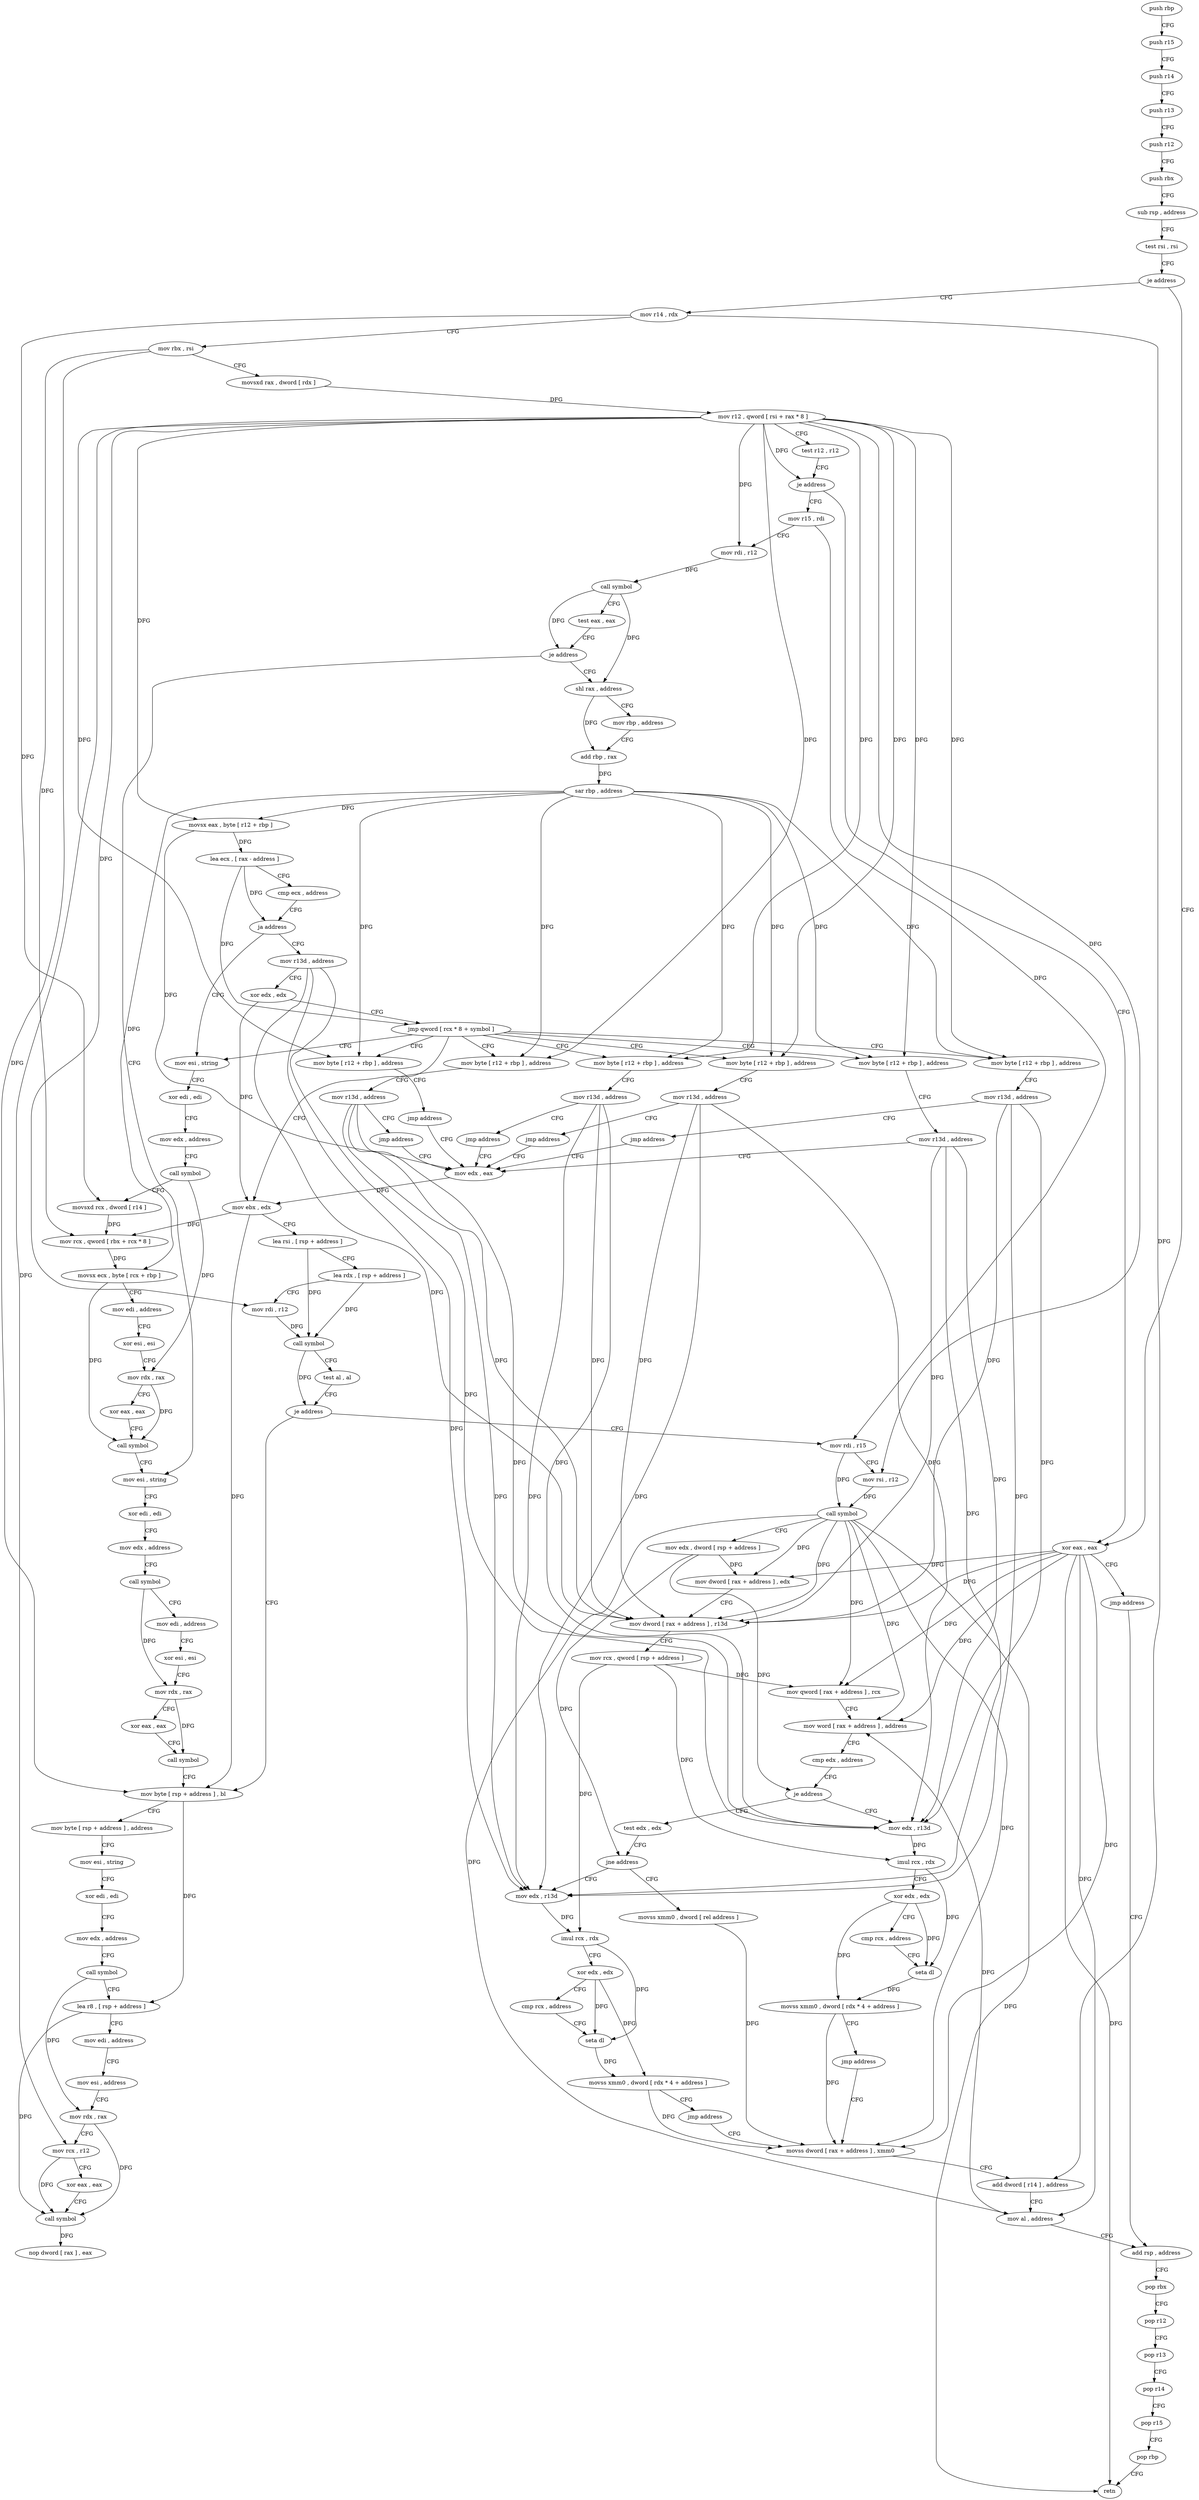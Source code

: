 digraph "func" {
"4244896" [label = "push rbp" ]
"4244897" [label = "push r15" ]
"4244899" [label = "push r14" ]
"4244901" [label = "push r13" ]
"4244903" [label = "push r12" ]
"4244905" [label = "push rbx" ]
"4244906" [label = "sub rsp , address" ]
"4244910" [label = "test rsi , rsi" ]
"4244913" [label = "je address" ]
"4245018" [label = "xor eax , eax" ]
"4244915" [label = "mov r14 , rdx" ]
"4245020" [label = "jmp address" ]
"4245237" [label = "add rsp , address" ]
"4244918" [label = "mov rbx , rsi" ]
"4244921" [label = "movsxd rax , dword [ rdx ]" ]
"4244924" [label = "mov r12 , qword [ rsi + rax * 8 ]" ]
"4244928" [label = "test r12 , r12" ]
"4244931" [label = "je address" ]
"4244933" [label = "mov r15 , rdi" ]
"4245241" [label = "pop rbx" ]
"4245242" [label = "pop r12" ]
"4245244" [label = "pop r13" ]
"4245246" [label = "pop r14" ]
"4245248" [label = "pop r15" ]
"4245250" [label = "pop rbp" ]
"4245251" [label = "retn" ]
"4244936" [label = "mov rdi , r12" ]
"4244939" [label = "call symbol" ]
"4244944" [label = "test eax , eax" ]
"4244946" [label = "je address" ]
"4245297" [label = "mov esi , string" ]
"4244952" [label = "shl rax , address" ]
"4245302" [label = "xor edi , edi" ]
"4245304" [label = "mov edx , address" ]
"4245309" [label = "call symbol" ]
"4245314" [label = "mov edi , address" ]
"4245319" [label = "xor esi , esi" ]
"4245321" [label = "mov rdx , rax" ]
"4245324" [label = "xor eax , eax" ]
"4245326" [label = "call symbol" ]
"4245331" [label = "mov byte [ rsp + address ] , bl" ]
"4244956" [label = "mov rbp , address" ]
"4244966" [label = "add rbp , rax" ]
"4244969" [label = "sar rbp , address" ]
"4244973" [label = "movsx eax , byte [ r12 + rbp ]" ]
"4244978" [label = "lea ecx , [ rax - address ]" ]
"4244981" [label = "cmp ecx , address" ]
"4244984" [label = "ja address" ]
"4245252" [label = "mov esi , string" ]
"4244990" [label = "mov r13d , address" ]
"4245257" [label = "xor edi , edi" ]
"4245259" [label = "mov edx , address" ]
"4245264" [label = "call symbol" ]
"4245269" [label = "movsxd rcx , dword [ r14 ]" ]
"4245272" [label = "mov rcx , qword [ rbx + rcx * 8 ]" ]
"4245276" [label = "movsx ecx , byte [ rcx + rbp ]" ]
"4245280" [label = "mov edi , address" ]
"4245285" [label = "xor esi , esi" ]
"4245287" [label = "mov rdx , rax" ]
"4245290" [label = "xor eax , eax" ]
"4245292" [label = "call symbol" ]
"4244996" [label = "xor edx , edx" ]
"4244998" [label = "jmp qword [ rcx * 8 + symbol ]" ]
"4245005" [label = "mov byte [ r12 + rbp ] , address" ]
"4245025" [label = "mov byte [ r12 + rbp ] , address" ]
"4245038" [label = "mov byte [ r12 + rbp ] , address" ]
"4245045" [label = "mov byte [ r12 + rbp ] , address" ]
"4245058" [label = "mov byte [ r12 + rbp ] , address" ]
"4245071" [label = "mov byte [ r12 + rbp ] , address" ]
"4245084" [label = "mov ebx , edx" ]
"4245010" [label = "mov r13d , address" ]
"4245016" [label = "jmp address" ]
"4245082" [label = "mov edx , eax" ]
"4245030" [label = "mov r13d , address" ]
"4245036" [label = "jmp address" ]
"4245043" [label = "jmp address" ]
"4245050" [label = "mov r13d , address" ]
"4245056" [label = "jmp address" ]
"4245063" [label = "mov r13d , address" ]
"4245069" [label = "jmp address" ]
"4245076" [label = "mov r13d , address" ]
"4245086" [label = "lea rsi , [ rsp + address ]" ]
"4245091" [label = "lea rdx , [ rsp + address ]" ]
"4245096" [label = "mov rdi , r12" ]
"4245099" [label = "call symbol" ]
"4245104" [label = "test al , al" ]
"4245106" [label = "je address" ]
"4245112" [label = "mov rdi , r15" ]
"4245335" [label = "mov byte [ rsp + address ] , address" ]
"4245340" [label = "mov esi , string" ]
"4245345" [label = "xor edi , edi" ]
"4245347" [label = "mov edx , address" ]
"4245352" [label = "call symbol" ]
"4245357" [label = "lea r8 , [ rsp + address ]" ]
"4245362" [label = "mov edi , address" ]
"4245367" [label = "mov esi , address" ]
"4245372" [label = "mov rdx , rax" ]
"4245375" [label = "mov rcx , r12" ]
"4245378" [label = "xor eax , eax" ]
"4245380" [label = "call symbol" ]
"4245385" [label = "nop dword [ rax ] , eax" ]
"4245115" [label = "mov rsi , r12" ]
"4245118" [label = "call symbol" ]
"4245123" [label = "mov edx , dword [ rsp + address ]" ]
"4245127" [label = "mov dword [ rax + address ] , edx" ]
"4245130" [label = "mov dword [ rax + address ] , r13d" ]
"4245134" [label = "mov rcx , qword [ rsp + address ]" ]
"4245139" [label = "mov qword [ rax + address ] , rcx" ]
"4245143" [label = "mov word [ rax + address ] , address" ]
"4245149" [label = "cmp edx , address" ]
"4245152" [label = "je address" ]
"4245188" [label = "mov edx , r13d" ]
"4245154" [label = "test edx , edx" ]
"4245191" [label = "imul rcx , rdx" ]
"4245195" [label = "xor edx , edx" ]
"4245197" [label = "cmp rcx , address" ]
"4245204" [label = "seta dl" ]
"4245207" [label = "movss xmm0 , dword [ rdx * 4 + address ]" ]
"4245216" [label = "jmp address" ]
"4245226" [label = "movss dword [ rax + address ] , xmm0" ]
"4245156" [label = "jne address" ]
"4245218" [label = "movss xmm0 , dword [ rel address ]" ]
"4245158" [label = "mov edx , r13d" ]
"4245231" [label = "add dword [ r14 ] , address" ]
"4245235" [label = "mov al , address" ]
"4245161" [label = "imul rcx , rdx" ]
"4245165" [label = "xor edx , edx" ]
"4245167" [label = "cmp rcx , address" ]
"4245174" [label = "seta dl" ]
"4245177" [label = "movss xmm0 , dword [ rdx * 4 + address ]" ]
"4245186" [label = "jmp address" ]
"4244896" -> "4244897" [ label = "CFG" ]
"4244897" -> "4244899" [ label = "CFG" ]
"4244899" -> "4244901" [ label = "CFG" ]
"4244901" -> "4244903" [ label = "CFG" ]
"4244903" -> "4244905" [ label = "CFG" ]
"4244905" -> "4244906" [ label = "CFG" ]
"4244906" -> "4244910" [ label = "CFG" ]
"4244910" -> "4244913" [ label = "CFG" ]
"4244913" -> "4245018" [ label = "CFG" ]
"4244913" -> "4244915" [ label = "CFG" ]
"4245018" -> "4245020" [ label = "CFG" ]
"4245018" -> "4245251" [ label = "DFG" ]
"4245018" -> "4245127" [ label = "DFG" ]
"4245018" -> "4245130" [ label = "DFG" ]
"4245018" -> "4245139" [ label = "DFG" ]
"4245018" -> "4245143" [ label = "DFG" ]
"4245018" -> "4245226" [ label = "DFG" ]
"4245018" -> "4245235" [ label = "DFG" ]
"4244915" -> "4244918" [ label = "CFG" ]
"4244915" -> "4245269" [ label = "DFG" ]
"4244915" -> "4245231" [ label = "DFG" ]
"4245020" -> "4245237" [ label = "CFG" ]
"4245237" -> "4245241" [ label = "CFG" ]
"4244918" -> "4244921" [ label = "CFG" ]
"4244918" -> "4245331" [ label = "DFG" ]
"4244918" -> "4245272" [ label = "DFG" ]
"4244921" -> "4244924" [ label = "DFG" ]
"4244924" -> "4244928" [ label = "CFG" ]
"4244924" -> "4244931" [ label = "DFG" ]
"4244924" -> "4244936" [ label = "DFG" ]
"4244924" -> "4244973" [ label = "DFG" ]
"4244924" -> "4245375" [ label = "DFG" ]
"4244924" -> "4245005" [ label = "DFG" ]
"4244924" -> "4245025" [ label = "DFG" ]
"4244924" -> "4245038" [ label = "DFG" ]
"4244924" -> "4245045" [ label = "DFG" ]
"4244924" -> "4245058" [ label = "DFG" ]
"4244924" -> "4245071" [ label = "DFG" ]
"4244924" -> "4245096" [ label = "DFG" ]
"4244924" -> "4245115" [ label = "DFG" ]
"4244928" -> "4244931" [ label = "CFG" ]
"4244931" -> "4245018" [ label = "CFG" ]
"4244931" -> "4244933" [ label = "CFG" ]
"4244933" -> "4244936" [ label = "CFG" ]
"4244933" -> "4245112" [ label = "DFG" ]
"4245241" -> "4245242" [ label = "CFG" ]
"4245242" -> "4245244" [ label = "CFG" ]
"4245244" -> "4245246" [ label = "CFG" ]
"4245246" -> "4245248" [ label = "CFG" ]
"4245248" -> "4245250" [ label = "CFG" ]
"4245250" -> "4245251" [ label = "CFG" ]
"4244936" -> "4244939" [ label = "DFG" ]
"4244939" -> "4244944" [ label = "CFG" ]
"4244939" -> "4244946" [ label = "DFG" ]
"4244939" -> "4244952" [ label = "DFG" ]
"4244944" -> "4244946" [ label = "CFG" ]
"4244946" -> "4245297" [ label = "CFG" ]
"4244946" -> "4244952" [ label = "CFG" ]
"4245297" -> "4245302" [ label = "CFG" ]
"4244952" -> "4244956" [ label = "CFG" ]
"4244952" -> "4244966" [ label = "DFG" ]
"4245302" -> "4245304" [ label = "CFG" ]
"4245304" -> "4245309" [ label = "CFG" ]
"4245309" -> "4245314" [ label = "CFG" ]
"4245309" -> "4245321" [ label = "DFG" ]
"4245314" -> "4245319" [ label = "CFG" ]
"4245319" -> "4245321" [ label = "CFG" ]
"4245321" -> "4245324" [ label = "CFG" ]
"4245321" -> "4245326" [ label = "DFG" ]
"4245324" -> "4245326" [ label = "CFG" ]
"4245326" -> "4245331" [ label = "CFG" ]
"4245331" -> "4245335" [ label = "CFG" ]
"4245331" -> "4245357" [ label = "DFG" ]
"4244956" -> "4244966" [ label = "CFG" ]
"4244966" -> "4244969" [ label = "DFG" ]
"4244969" -> "4244973" [ label = "DFG" ]
"4244969" -> "4245276" [ label = "DFG" ]
"4244969" -> "4245005" [ label = "DFG" ]
"4244969" -> "4245025" [ label = "DFG" ]
"4244969" -> "4245038" [ label = "DFG" ]
"4244969" -> "4245045" [ label = "DFG" ]
"4244969" -> "4245058" [ label = "DFG" ]
"4244969" -> "4245071" [ label = "DFG" ]
"4244973" -> "4244978" [ label = "DFG" ]
"4244973" -> "4245082" [ label = "DFG" ]
"4244978" -> "4244981" [ label = "CFG" ]
"4244978" -> "4244984" [ label = "DFG" ]
"4244978" -> "4244998" [ label = "DFG" ]
"4244981" -> "4244984" [ label = "CFG" ]
"4244984" -> "4245252" [ label = "CFG" ]
"4244984" -> "4244990" [ label = "CFG" ]
"4245252" -> "4245257" [ label = "CFG" ]
"4244990" -> "4244996" [ label = "CFG" ]
"4244990" -> "4245130" [ label = "DFG" ]
"4244990" -> "4245188" [ label = "DFG" ]
"4244990" -> "4245158" [ label = "DFG" ]
"4245257" -> "4245259" [ label = "CFG" ]
"4245259" -> "4245264" [ label = "CFG" ]
"4245264" -> "4245269" [ label = "CFG" ]
"4245264" -> "4245287" [ label = "DFG" ]
"4245269" -> "4245272" [ label = "DFG" ]
"4245272" -> "4245276" [ label = "DFG" ]
"4245276" -> "4245280" [ label = "CFG" ]
"4245276" -> "4245292" [ label = "DFG" ]
"4245280" -> "4245285" [ label = "CFG" ]
"4245285" -> "4245287" [ label = "CFG" ]
"4245287" -> "4245290" [ label = "CFG" ]
"4245287" -> "4245292" [ label = "DFG" ]
"4245290" -> "4245292" [ label = "CFG" ]
"4245292" -> "4245297" [ label = "CFG" ]
"4244996" -> "4244998" [ label = "CFG" ]
"4244996" -> "4245084" [ label = "DFG" ]
"4244998" -> "4245005" [ label = "CFG" ]
"4244998" -> "4245025" [ label = "CFG" ]
"4244998" -> "4245038" [ label = "CFG" ]
"4244998" -> "4245045" [ label = "CFG" ]
"4244998" -> "4245058" [ label = "CFG" ]
"4244998" -> "4245071" [ label = "CFG" ]
"4244998" -> "4245084" [ label = "CFG" ]
"4244998" -> "4245252" [ label = "CFG" ]
"4245005" -> "4245010" [ label = "CFG" ]
"4245025" -> "4245030" [ label = "CFG" ]
"4245038" -> "4245043" [ label = "CFG" ]
"4245045" -> "4245050" [ label = "CFG" ]
"4245058" -> "4245063" [ label = "CFG" ]
"4245071" -> "4245076" [ label = "CFG" ]
"4245084" -> "4245086" [ label = "CFG" ]
"4245084" -> "4245331" [ label = "DFG" ]
"4245084" -> "4245272" [ label = "DFG" ]
"4245010" -> "4245016" [ label = "CFG" ]
"4245010" -> "4245130" [ label = "DFG" ]
"4245010" -> "4245188" [ label = "DFG" ]
"4245010" -> "4245158" [ label = "DFG" ]
"4245016" -> "4245082" [ label = "CFG" ]
"4245082" -> "4245084" [ label = "DFG" ]
"4245030" -> "4245036" [ label = "CFG" ]
"4245030" -> "4245130" [ label = "DFG" ]
"4245030" -> "4245188" [ label = "DFG" ]
"4245030" -> "4245158" [ label = "DFG" ]
"4245036" -> "4245082" [ label = "CFG" ]
"4245043" -> "4245082" [ label = "CFG" ]
"4245050" -> "4245056" [ label = "CFG" ]
"4245050" -> "4245130" [ label = "DFG" ]
"4245050" -> "4245188" [ label = "DFG" ]
"4245050" -> "4245158" [ label = "DFG" ]
"4245056" -> "4245082" [ label = "CFG" ]
"4245063" -> "4245069" [ label = "CFG" ]
"4245063" -> "4245130" [ label = "DFG" ]
"4245063" -> "4245188" [ label = "DFG" ]
"4245063" -> "4245158" [ label = "DFG" ]
"4245069" -> "4245082" [ label = "CFG" ]
"4245076" -> "4245082" [ label = "CFG" ]
"4245076" -> "4245130" [ label = "DFG" ]
"4245076" -> "4245188" [ label = "DFG" ]
"4245076" -> "4245158" [ label = "DFG" ]
"4245086" -> "4245091" [ label = "CFG" ]
"4245086" -> "4245099" [ label = "DFG" ]
"4245091" -> "4245096" [ label = "CFG" ]
"4245091" -> "4245099" [ label = "DFG" ]
"4245096" -> "4245099" [ label = "DFG" ]
"4245099" -> "4245104" [ label = "CFG" ]
"4245099" -> "4245106" [ label = "DFG" ]
"4245104" -> "4245106" [ label = "CFG" ]
"4245106" -> "4245331" [ label = "CFG" ]
"4245106" -> "4245112" [ label = "CFG" ]
"4245112" -> "4245115" [ label = "CFG" ]
"4245112" -> "4245118" [ label = "DFG" ]
"4245335" -> "4245340" [ label = "CFG" ]
"4245340" -> "4245345" [ label = "CFG" ]
"4245345" -> "4245347" [ label = "CFG" ]
"4245347" -> "4245352" [ label = "CFG" ]
"4245352" -> "4245357" [ label = "CFG" ]
"4245352" -> "4245372" [ label = "DFG" ]
"4245357" -> "4245362" [ label = "CFG" ]
"4245357" -> "4245380" [ label = "DFG" ]
"4245362" -> "4245367" [ label = "CFG" ]
"4245367" -> "4245372" [ label = "CFG" ]
"4245372" -> "4245375" [ label = "CFG" ]
"4245372" -> "4245380" [ label = "DFG" ]
"4245375" -> "4245378" [ label = "CFG" ]
"4245375" -> "4245380" [ label = "DFG" ]
"4245378" -> "4245380" [ label = "CFG" ]
"4245380" -> "4245385" [ label = "DFG" ]
"4245115" -> "4245118" [ label = "DFG" ]
"4245118" -> "4245123" [ label = "CFG" ]
"4245118" -> "4245251" [ label = "DFG" ]
"4245118" -> "4245127" [ label = "DFG" ]
"4245118" -> "4245130" [ label = "DFG" ]
"4245118" -> "4245139" [ label = "DFG" ]
"4245118" -> "4245143" [ label = "DFG" ]
"4245118" -> "4245226" [ label = "DFG" ]
"4245118" -> "4245235" [ label = "DFG" ]
"4245123" -> "4245127" [ label = "DFG" ]
"4245123" -> "4245152" [ label = "DFG" ]
"4245123" -> "4245156" [ label = "DFG" ]
"4245127" -> "4245130" [ label = "CFG" ]
"4245130" -> "4245134" [ label = "CFG" ]
"4245134" -> "4245139" [ label = "DFG" ]
"4245134" -> "4245191" [ label = "DFG" ]
"4245134" -> "4245161" [ label = "DFG" ]
"4245139" -> "4245143" [ label = "CFG" ]
"4245143" -> "4245149" [ label = "CFG" ]
"4245149" -> "4245152" [ label = "CFG" ]
"4245152" -> "4245188" [ label = "CFG" ]
"4245152" -> "4245154" [ label = "CFG" ]
"4245188" -> "4245191" [ label = "DFG" ]
"4245154" -> "4245156" [ label = "CFG" ]
"4245191" -> "4245195" [ label = "CFG" ]
"4245191" -> "4245204" [ label = "DFG" ]
"4245195" -> "4245197" [ label = "CFG" ]
"4245195" -> "4245204" [ label = "DFG" ]
"4245195" -> "4245207" [ label = "DFG" ]
"4245197" -> "4245204" [ label = "CFG" ]
"4245204" -> "4245207" [ label = "DFG" ]
"4245207" -> "4245216" [ label = "CFG" ]
"4245207" -> "4245226" [ label = "DFG" ]
"4245216" -> "4245226" [ label = "CFG" ]
"4245226" -> "4245231" [ label = "CFG" ]
"4245156" -> "4245218" [ label = "CFG" ]
"4245156" -> "4245158" [ label = "CFG" ]
"4245218" -> "4245226" [ label = "DFG" ]
"4245158" -> "4245161" [ label = "DFG" ]
"4245231" -> "4245235" [ label = "CFG" ]
"4245235" -> "4245237" [ label = "CFG" ]
"4245235" -> "4245143" [ label = "DFG" ]
"4245161" -> "4245165" [ label = "CFG" ]
"4245161" -> "4245174" [ label = "DFG" ]
"4245165" -> "4245167" [ label = "CFG" ]
"4245165" -> "4245174" [ label = "DFG" ]
"4245165" -> "4245177" [ label = "DFG" ]
"4245167" -> "4245174" [ label = "CFG" ]
"4245174" -> "4245177" [ label = "DFG" ]
"4245177" -> "4245186" [ label = "CFG" ]
"4245177" -> "4245226" [ label = "DFG" ]
"4245186" -> "4245226" [ label = "CFG" ]
}
